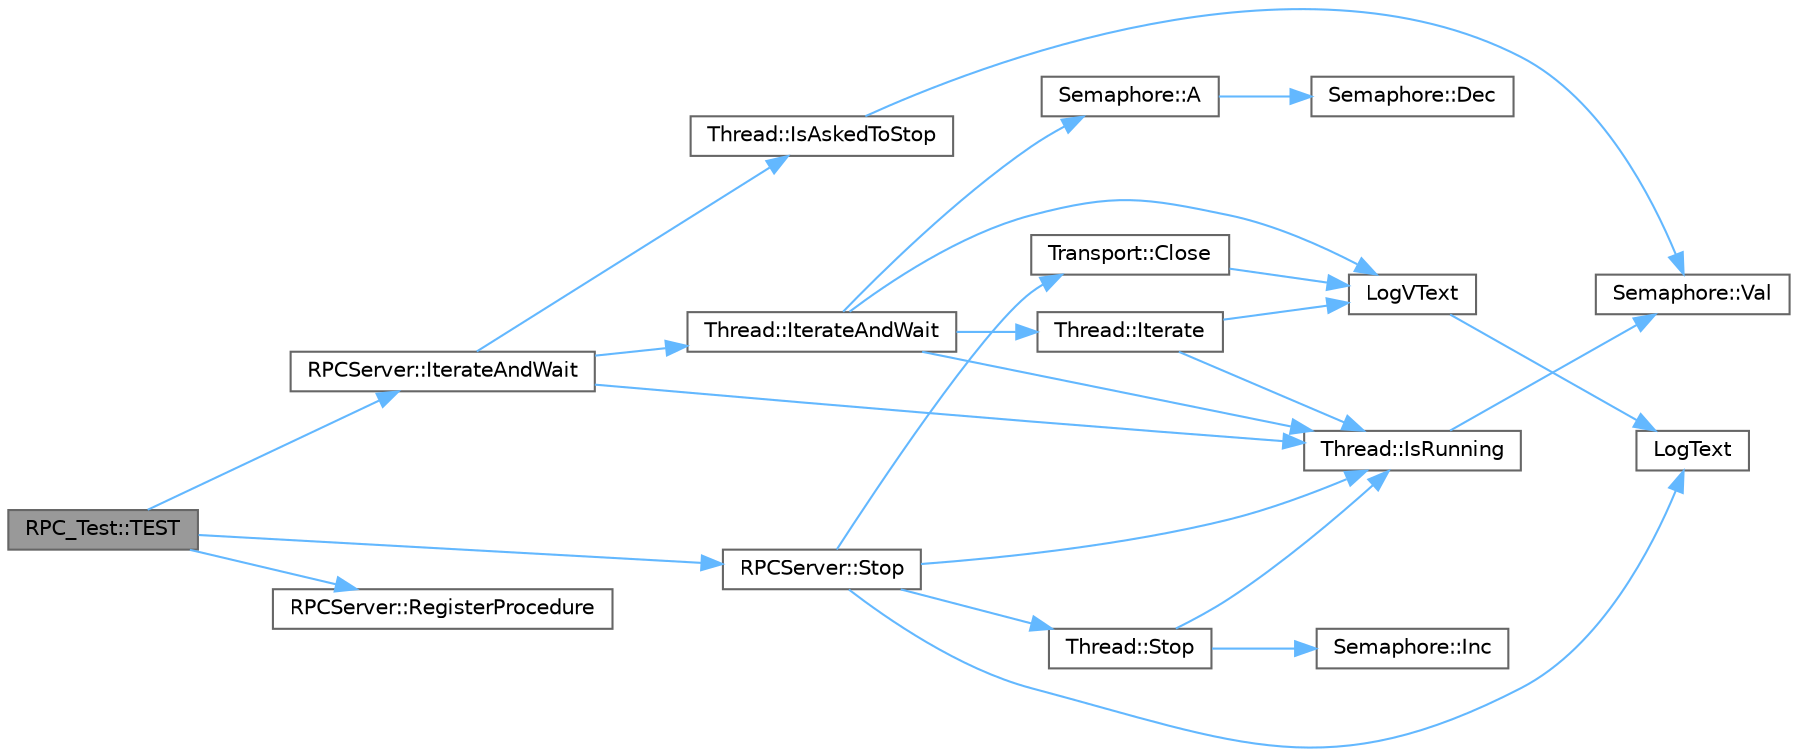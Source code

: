 digraph "RPC_Test::TEST"
{
 // LATEX_PDF_SIZE
  bgcolor="transparent";
  edge [fontname=Helvetica,fontsize=10,labelfontname=Helvetica,labelfontsize=10];
  node [fontname=Helvetica,fontsize=10,shape=box,height=0.2,width=0.4];
  rankdir="LR";
  Node1 [id="Node000001",label="RPC_Test::TEST",height=0.2,width=0.4,color="gray40", fillcolor="grey60", style="filled", fontcolor="black",tooltip=" "];
  Node1 -> Node2 [id="edge1_Node000001_Node000002",color="steelblue1",style="solid",tooltip=" "];
  Node2 [id="Node000002",label="RPCServer::IterateAndWait",height=0.2,width=0.4,color="grey40", fillcolor="white", style="filled",URL="$class_r_p_c_server.html#aa0789295acfd6111907957f4feafcebe",tooltip=" "];
  Node2 -> Node3 [id="edge2_Node000002_Node000003",color="steelblue1",style="solid",tooltip=" "];
  Node3 [id="Node000003",label="Thread::IsAskedToStop",height=0.2,width=0.4,color="grey40", fillcolor="white", style="filled",URL="$class_thread.html#a155bd8214dbbadd0cd70f393e0695e4e",tooltip=" "];
  Node3 -> Node4 [id="edge3_Node000003_Node000004",color="steelblue1",style="solid",tooltip=" "];
  Node4 [id="Node000004",label="Semaphore::Val",height=0.2,width=0.4,color="grey40", fillcolor="white", style="filled",URL="$class_semaphore.html#a7fd7443fbd208c348251e966a2b60221",tooltip=" "];
  Node2 -> Node5 [id="edge4_Node000002_Node000005",color="steelblue1",style="solid",tooltip=" "];
  Node5 [id="Node000005",label="Thread::IsRunning",height=0.2,width=0.4,color="grey40", fillcolor="white", style="filled",URL="$class_thread.html#a5c52914aa095e6244a1d3b5bf7d97965",tooltip=" "];
  Node5 -> Node4 [id="edge5_Node000005_Node000004",color="steelblue1",style="solid",tooltip=" "];
  Node2 -> Node6 [id="edge6_Node000002_Node000006",color="steelblue1",style="solid",tooltip=" "];
  Node6 [id="Node000006",label="Thread::IterateAndWait",height=0.2,width=0.4,color="grey40", fillcolor="white", style="filled",URL="$class_thread.html#a41b5c7adb2c080981c373d3d35c69e0d",tooltip=" "];
  Node6 -> Node7 [id="edge7_Node000006_Node000007",color="steelblue1",style="solid",tooltip=" "];
  Node7 [id="Node000007",label="Semaphore::A",height=0.2,width=0.4,color="grey40", fillcolor="white", style="filled",URL="$class_semaphore.html#a5b2c3b765195da053f029f6d3378f367",tooltip=" "];
  Node7 -> Node8 [id="edge8_Node000007_Node000008",color="steelblue1",style="solid",tooltip=" "];
  Node8 [id="Node000008",label="Semaphore::Dec",height=0.2,width=0.4,color="grey40", fillcolor="white", style="filled",URL="$class_semaphore.html#a5c2d2b766ed89a3613872a007e793a18",tooltip=" "];
  Node6 -> Node5 [id="edge9_Node000006_Node000005",color="steelblue1",style="solid",tooltip=" "];
  Node6 -> Node9 [id="edge10_Node000006_Node000009",color="steelblue1",style="solid",tooltip=" "];
  Node9 [id="Node000009",label="Thread::Iterate",height=0.2,width=0.4,color="grey40", fillcolor="white", style="filled",URL="$class_thread.html#af0eb13dd34fb8547d10d4341246b8e03",tooltip=" "];
  Node9 -> Node5 [id="edge11_Node000009_Node000005",color="steelblue1",style="solid",tooltip=" "];
  Node9 -> Node10 [id="edge12_Node000009_Node000010",color="steelblue1",style="solid",tooltip=" "];
  Node10 [id="Node000010",label="LogVText",height=0.2,width=0.4,color="grey40", fillcolor="white", style="filled",URL="$log2reporter_8c.html#a5e1aa3e4ebff4a98212651cae466756e",tooltip=" "];
  Node10 -> Node11 [id="edge13_Node000010_Node000011",color="steelblue1",style="solid",tooltip=" "];
  Node11 [id="Node000011",label="LogText",height=0.2,width=0.4,color="grey40", fillcolor="white", style="filled",URL="$log2reporter_8c.html#adc647e2de83a0fbf4741a13e7a08d2b4",tooltip=" "];
  Node6 -> Node10 [id="edge14_Node000006_Node000010",color="steelblue1",style="solid",tooltip=" "];
  Node1 -> Node12 [id="edge15_Node000001_Node000012",color="steelblue1",style="solid",tooltip=" "];
  Node12 [id="Node000012",label="RPCServer::RegisterProcedure",height=0.2,width=0.4,color="grey40", fillcolor="white", style="filled",URL="$class_r_p_c_server.html#a8528062f54f43807e392739dbea93e2b",tooltip="Registers a procedure so it can be called by a Remote Client."];
  Node1 -> Node13 [id="edge16_Node000001_Node000013",color="steelblue1",style="solid",tooltip=" "];
  Node13 [id="Node000013",label="RPCServer::Stop",height=0.2,width=0.4,color="grey40", fillcolor="white", style="filled",URL="$class_r_p_c_server.html#afa561558cb0ceafb0556c4fd34e44683",tooltip="Stops the associated transport."];
  Node13 -> Node14 [id="edge17_Node000013_Node000014",color="steelblue1",style="solid",tooltip=" "];
  Node14 [id="Node000014",label="Transport::Close",height=0.2,width=0.4,color="grey40", fillcolor="white", style="filled",URL="$class_transport.html#a999a45e65a145dc7d0af3f493b118134",tooltip=" "];
  Node14 -> Node10 [id="edge18_Node000014_Node000010",color="steelblue1",style="solid",tooltip=" "];
  Node13 -> Node5 [id="edge19_Node000013_Node000005",color="steelblue1",style="solid",tooltip=" "];
  Node13 -> Node11 [id="edge20_Node000013_Node000011",color="steelblue1",style="solid",tooltip=" "];
  Node13 -> Node15 [id="edge21_Node000013_Node000015",color="steelblue1",style="solid",tooltip=" "];
  Node15 [id="Node000015",label="Thread::Stop",height=0.2,width=0.4,color="grey40", fillcolor="white", style="filled",URL="$class_thread.html#a5994590ea53d7b36ca9fc2bffedb8941",tooltip=" "];
  Node15 -> Node16 [id="edge22_Node000015_Node000016",color="steelblue1",style="solid",tooltip=" "];
  Node16 [id="Node000016",label="Semaphore::Inc",height=0.2,width=0.4,color="grey40", fillcolor="white", style="filled",URL="$class_semaphore.html#a0056087969f6a71f9f755698c8c2589f",tooltip=" "];
  Node15 -> Node5 [id="edge23_Node000015_Node000005",color="steelblue1",style="solid",tooltip=" "];
}
